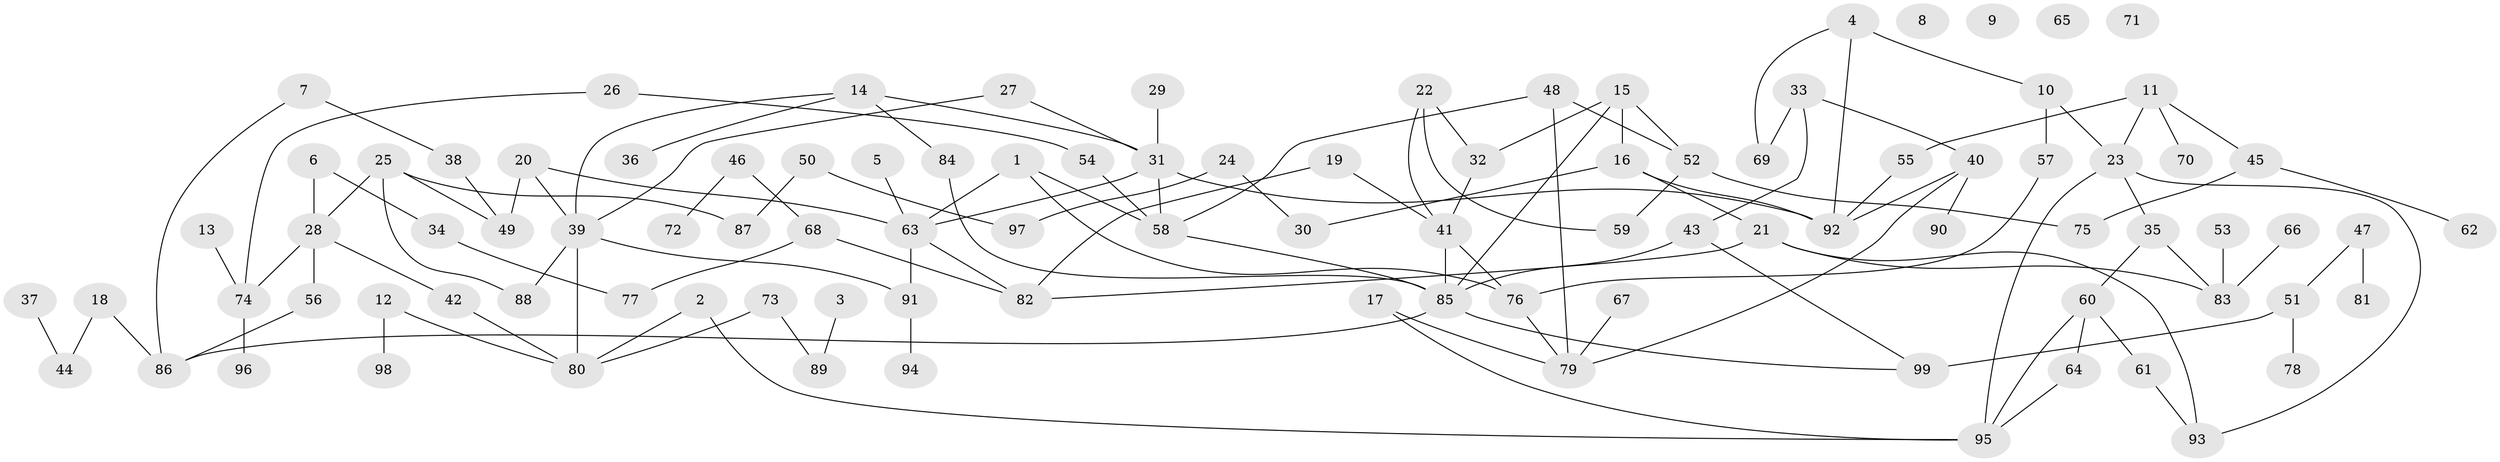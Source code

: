 // coarse degree distribution, {1: 0.2318840579710145, 2: 0.3188405797101449, 0: 0.057971014492753624, 4: 0.14492753623188406, 7: 0.028985507246376812, 3: 0.08695652173913043, 5: 0.08695652173913043, 6: 0.028985507246376812, 8: 0.014492753623188406}
// Generated by graph-tools (version 1.1) at 2025/43/03/04/25 21:43:36]
// undirected, 99 vertices, 129 edges
graph export_dot {
graph [start="1"]
  node [color=gray90,style=filled];
  1;
  2;
  3;
  4;
  5;
  6;
  7;
  8;
  9;
  10;
  11;
  12;
  13;
  14;
  15;
  16;
  17;
  18;
  19;
  20;
  21;
  22;
  23;
  24;
  25;
  26;
  27;
  28;
  29;
  30;
  31;
  32;
  33;
  34;
  35;
  36;
  37;
  38;
  39;
  40;
  41;
  42;
  43;
  44;
  45;
  46;
  47;
  48;
  49;
  50;
  51;
  52;
  53;
  54;
  55;
  56;
  57;
  58;
  59;
  60;
  61;
  62;
  63;
  64;
  65;
  66;
  67;
  68;
  69;
  70;
  71;
  72;
  73;
  74;
  75;
  76;
  77;
  78;
  79;
  80;
  81;
  82;
  83;
  84;
  85;
  86;
  87;
  88;
  89;
  90;
  91;
  92;
  93;
  94;
  95;
  96;
  97;
  98;
  99;
  1 -- 58;
  1 -- 63;
  1 -- 76;
  2 -- 80;
  2 -- 95;
  3 -- 89;
  4 -- 10;
  4 -- 69;
  4 -- 92;
  5 -- 63;
  6 -- 28;
  6 -- 34;
  7 -- 38;
  7 -- 86;
  10 -- 23;
  10 -- 57;
  11 -- 23;
  11 -- 45;
  11 -- 55;
  11 -- 70;
  12 -- 80;
  12 -- 98;
  13 -- 74;
  14 -- 31;
  14 -- 36;
  14 -- 39;
  14 -- 84;
  15 -- 16;
  15 -- 32;
  15 -- 52;
  15 -- 85;
  16 -- 21;
  16 -- 30;
  16 -- 92;
  17 -- 79;
  17 -- 95;
  18 -- 44;
  18 -- 86;
  19 -- 41;
  19 -- 82;
  20 -- 39;
  20 -- 49;
  20 -- 63;
  21 -- 82;
  21 -- 83;
  21 -- 93;
  22 -- 32;
  22 -- 41;
  22 -- 59;
  23 -- 35;
  23 -- 93;
  23 -- 95;
  24 -- 30;
  24 -- 97;
  25 -- 28;
  25 -- 49;
  25 -- 87;
  25 -- 88;
  26 -- 54;
  26 -- 74;
  27 -- 31;
  27 -- 39;
  28 -- 42;
  28 -- 56;
  28 -- 74;
  29 -- 31;
  31 -- 58;
  31 -- 63;
  31 -- 92;
  32 -- 41;
  33 -- 40;
  33 -- 43;
  33 -- 69;
  34 -- 77;
  35 -- 60;
  35 -- 83;
  37 -- 44;
  38 -- 49;
  39 -- 80;
  39 -- 88;
  39 -- 91;
  40 -- 79;
  40 -- 90;
  40 -- 92;
  41 -- 76;
  41 -- 85;
  42 -- 80;
  43 -- 85;
  43 -- 99;
  45 -- 62;
  45 -- 75;
  46 -- 68;
  46 -- 72;
  47 -- 51;
  47 -- 81;
  48 -- 52;
  48 -- 58;
  48 -- 79;
  50 -- 87;
  50 -- 97;
  51 -- 78;
  51 -- 99;
  52 -- 59;
  52 -- 75;
  53 -- 83;
  54 -- 58;
  55 -- 92;
  56 -- 86;
  57 -- 76;
  58 -- 85;
  60 -- 61;
  60 -- 64;
  60 -- 95;
  61 -- 93;
  63 -- 82;
  63 -- 91;
  64 -- 95;
  66 -- 83;
  67 -- 79;
  68 -- 77;
  68 -- 82;
  73 -- 80;
  73 -- 89;
  74 -- 96;
  76 -- 79;
  84 -- 85;
  85 -- 86;
  85 -- 99;
  91 -- 94;
}
